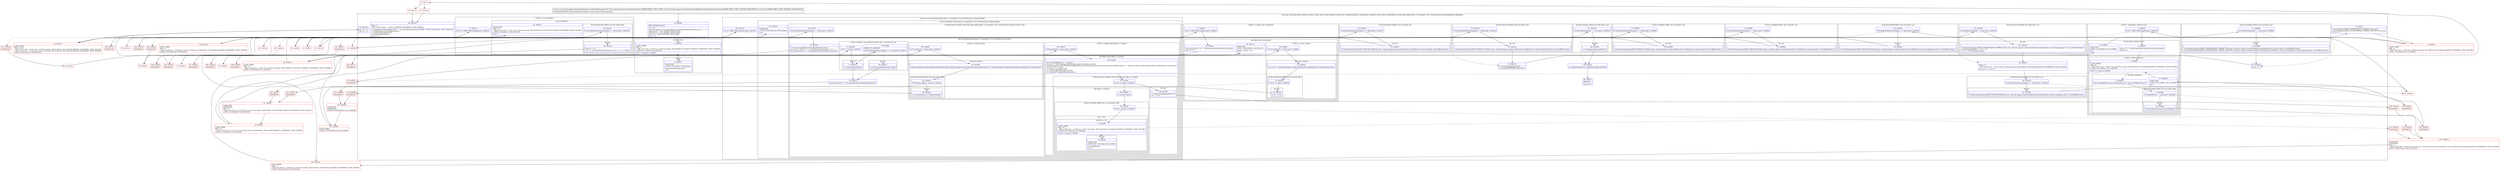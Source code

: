 digraph "CFG forandroid.support.media.ExifInterface.writeExifSegment(Landroid\/support\/media\/ExifInterface$ByteOrderedDataOutputStream;I)I" {
subgraph cluster_Region_1150168905 {
label = "R(23:0|(1:2)|3|(3:6|(3:8|(1:10)(0)|11)|12)|(1:15)|(1:18)|(1:21)|(1:24)|25|(3:28|(2:31|(1:33)(0))|34)|35|(2:(1:40)(0)|41)|(1:44)|45|(1:47)|(1:50)|(1:53)|54|58|(2:(5:63|(2:66|(1:68)(2:69|(1:(1:72))(0)))|(1:77)(1:76)|78|(2:81|(1:83)(0)))(0)|85)|(1:88)|89|90)";
node [shape=record,color=blue];
Node_0 [shape=record,label="{0\:\ 0x0000|MTH_ENTER_BLOCK\l|r0 = r16\landroid.support.media.ExifInterface.ByteOrderedDataOutputStream r1 = r17\lint[] int[] r2 = new int[EXIF_TAGS.length]\lint[] int[] r3 = new int[EXIF_TAGS.length]\lint int r5 = EXIF_POINTER_TAGS.length\lint r7 = 0\l}"];
subgraph cluster_LoopRegion_1012119916 {
label = "LOOP:0: (1:2)";
node [shape=record,color=blue];
Node_1 [shape=record,label="{1\:\ 0x0013|LOOP_START\lPHI: r7 \l  PHI: (r7v1 int) = (r7v0 int), (r7v24 int) binds: [B:0:0x0000, B:2:0x0015] A[DONT_GENERATE, DONT_INLINE]\lLOOP:0: B:1:0x0013\-\>B:2:0x0015\l|if (r7 \< r5) goto L_0x0015\l}"];
subgraph cluster_Region_579085374 {
label = "R(1:2)";
node [shape=record,color=blue];
Node_2 [shape=record,label="{2\:\ 0x0015|LOOP_END\lLOOP:0: B:1:0x0013\-\>B:2:0x0015\l|removeAttribute(r8.name)\lr7++\l}"];
}
}
Node_3 [shape=record,label="{3\:\ 0x001f|removeAttribute(JPEG_INTERCHANGE_FORMAT_TAG.name)\lremoveAttribute(JPEG_INTERCHANGE_FORMAT_LENGTH_TAG.name)\lint r4 = 0\l}"];
subgraph cluster_LoopRegion_2052715160 {
label = "LOOP:1: (3:6|(3:8|(1:10)(0)|11)|12)";
node [shape=record,color=blue];
Node_5 [shape=record,label="{5\:\ 0x0031|if (r4 \< EXIF_TAGS.length) goto L_0x0033\l}"];
subgraph cluster_Region_1399801436 {
label = "R(3:6|(3:8|(1:10)(0)|11)|12)";
node [shape=record,color=blue];
Node_6 [shape=record,label="{6\:\ 0x0033|int int r7 = r0.mAttributes[r4].entrySet().toArray().length\lint r8 = 0\l}"];
subgraph cluster_LoopRegion_674611379 {
label = "LOOP:2: (3:8|(1:10)(0)|11)";
node [shape=record,color=blue];
Node_7 [shape=record,label="{7\:\ 0x0041|LOOP_START\lPHI: r8 \l  PHI: (r8v15 int) = (r8v14 int), (r8v16 int) binds: [B:6:0x0033, B:11:0x0058] A[DONT_GENERATE, DONT_INLINE]\lLOOP:2: B:7:0x0041\-\>B:11:0x0058\l|if (r8 \< r7) goto L_0x0043\l}"];
subgraph cluster_Region_264604870 {
label = "R(3:8|(1:10)(0)|11)";
node [shape=record,color=blue];
Node_8 [shape=record,label="{8\:\ 0x0043|java.util.Map$Entry java.util.Map.Entry r9 = (java.util.Map.Entry) r9\l}"];
subgraph cluster_IfRegion_3405609 {
label = "IF [B:9:0x004b] THEN: R(1:10) ELSE: R(0)";
node [shape=record,color=blue];
Node_9 [shape=record,label="{9\:\ 0x004b|if (r9.getValue() == null) goto L_0x004d\l}"];
subgraph cluster_Region_500296419 {
label = "R(1:10)";
node [shape=record,color=blue];
Node_10 [shape=record,label="{10\:\ 0x004d|r0.mAttributes[r4].remove(r9.getKey())\l}"];
}
subgraph cluster_Region_437184607 {
label = "R(0)";
node [shape=record,color=blue];
}
}
Node_11 [shape=record,label="{11\:\ 0x0058|LOOP_END\lLOOP:2: B:7:0x0041\-\>B:11:0x0058\l|r8++\l}"];
}
}
Node_12 [shape=record,label="{12\:\ 0x005b|LOOP_END\lLOOP:1: B:4:0x002e\-\>B:12:0x005b\l|r4++\l}"];
}
}
subgraph cluster_IfRegion_1469190217 {
label = "IF [B:14:0x0069] THEN: R(1:15) ELSE: null";
node [shape=record,color=blue];
Node_14 [shape=record,label="{14\:\ 0x0069|if (r0.mAttributes[1].isEmpty() == false) goto L_0x006b\l}"];
subgraph cluster_Region_1982548750 {
label = "R(1:15)";
node [shape=record,color=blue];
Node_15 [shape=record,label="{15\:\ 0x006b|r0.mAttributes[0].put(EXIF_POINTER_TAGS[1].name, android.support.media.ExifInterface.ExifAttribute.createULong(0, r0.mExifByteOrder))\l}"];
}
}
subgraph cluster_IfRegion_1889352992 {
label = "IF [B:17:0x0087] THEN: R(1:18) ELSE: null";
node [shape=record,color=blue];
Node_17 [shape=record,label="{17\:\ 0x0087|if (r0.mAttributes[2].isEmpty() == false) goto L_0x0089\l}"];
subgraph cluster_Region_498888572 {
label = "R(1:18)";
node [shape=record,color=blue];
Node_18 [shape=record,label="{18\:\ 0x0089|r0.mAttributes[0].put(EXIF_POINTER_TAGS[2].name, android.support.media.ExifInterface.ExifAttribute.createULong(0, r0.mExifByteOrder))\l}"];
}
}
subgraph cluster_IfRegion_1525359834 {
label = "IF [B:20:0x00a5] THEN: R(1:21) ELSE: null";
node [shape=record,color=blue];
Node_20 [shape=record,label="{20\:\ 0x00a5|if (r0.mAttributes[3].isEmpty() == false) goto L_0x00a7\l}"];
subgraph cluster_Region_1983145906 {
label = "R(1:21)";
node [shape=record,color=blue];
Node_21 [shape=record,label="{21\:\ 0x00a7|r0.mAttributes[1].put(EXIF_POINTER_TAGS[3].name, android.support.media.ExifInterface.ExifAttribute.createULong(0, r0.mExifByteOrder))\l}"];
}
}
subgraph cluster_IfRegion_1876504681 {
label = "IF [B:23:0x00bd] THEN: R(1:24) ELSE: null";
node [shape=record,color=blue];
Node_23 [shape=record,label="{23\:\ 0x00bd|if (r0.mHasThumbnail == true) goto L_0x00bf\l}"];
subgraph cluster_Region_299922785 {
label = "R(1:24)";
node [shape=record,color=blue];
Node_24 [shape=record,label="{24\:\ 0x00bf|r0.mAttributes[4].put(JPEG_INTERCHANGE_FORMAT_TAG.name, android.support.media.ExifInterface.ExifAttribute.createULong(0, r0.mExifByteOrder))\lr0.mAttributes[4].put(JPEG_INTERCHANGE_FORMAT_LENGTH_TAG.name, android.support.media.ExifInterface.ExifAttribute.createULong((long) r0.mThumbnailLength, r0.mExifByteOrder))\l}"];
}
}
Node_25 [shape=record,label="{25\:\ 0x00e4|int r4 = 0\l}"];
subgraph cluster_LoopRegion_519542963 {
label = "LOOP:3: (3:28|(2:31|(1:33)(0))|34)";
node [shape=record,color=blue];
Node_27 [shape=record,label="{27\:\ 0x00e8|if (r4 \< EXIF_TAGS.length) goto L_0x00ea\l}"];
subgraph cluster_Region_1296066068 {
label = "R(3:28|(2:31|(1:33)(0))|34)";
node [shape=record,color=blue];
Node_28 [shape=record,label="{28\:\ 0x00ea|java.util.Iterator r12 = r0.mAttributes[r4].entrySet().iterator()\lint r13 = 0\l}"];
subgraph cluster_LoopRegion_305028723 {
label = "LOOP:4: (2:31|(1:33)(0))";
node [shape=record,color=blue];
Node_30 [shape=record,label="{30\:\ 0x00fb|if (r12.hasNext() != false) goto L_0x00fd\l}"];
subgraph cluster_Region_382989107 {
label = "R(2:31|(1:33)(0))";
node [shape=record,color=blue];
Node_31 [shape=record,label="{31\:\ 0x00fd|int int r14 = ((android.support.media.ExifInterface.ExifAttribute) r14.getValue()).size()\l}"];
subgraph cluster_IfRegion_775055205 {
label = "IF [B:32:0x010d] THEN: R(1:33) ELSE: R(0)";
node [shape=record,color=blue];
Node_32 [shape=record,label="{32\:\ 0x010d|if (r14 \> 4) goto L_0x010f\l}"];
subgraph cluster_Region_39953172 {
label = "R(1:33)";
node [shape=record,color=blue];
Node_33 [shape=record,label="{33\:\ 0x010f|r13 += r14\l}"];
}
subgraph cluster_Region_1198699123 {
label = "R(0)";
node [shape=record,color=blue];
}
}
}
}
Node_34 [shape=record,label="{34\:\ 0x0111|LOOP_END\lLOOP:3: B:26:0x00e5\-\>B:34:0x0111\l|r3[r4] = r3[r4] + r13\lr4++\l}"];
}
}
Node_35 [shape=record,label="{35\:\ 0x0119|int r12 = 0\lint r13 = 8\l}"];
subgraph cluster_LoopRegion_722433223 {
label = "LOOP:5: (2:(1:40)(0)|41)";
node [shape=record,color=blue];
Node_37 [shape=record,label="{37\:\ 0x0121|if (r12 \< EXIF_TAGS.length) goto L_0x0123\l}"];
subgraph cluster_Region_50043484 {
label = "R(2:(1:40)(0)|41)";
node [shape=record,color=blue];
subgraph cluster_IfRegion_284159506 {
label = "IF [B:39:0x012b] THEN: R(1:40) ELSE: R(0)";
node [shape=record,color=blue];
Node_39 [shape=record,label="{39\:\ 0x012b|if (r0.mAttributes[r12].isEmpty() == false) goto L_0x012d\l}"];
subgraph cluster_Region_1223424088 {
label = "R(1:40)";
node [shape=record,color=blue];
Node_40 [shape=record,label="{40\:\ 0x012d|r2[r12] = r13\lr13 += (r0.mAttributes[r12].size() * 12) + 2 + 4 + r3[r12]\l}"];
}
subgraph cluster_Region_1636731020 {
label = "R(0)";
node [shape=record,color=blue];
}
}
Node_41 [shape=record,label="{41\:\ 0x013f|LOOP_END\lPHI: r13 \l  PHI: (r13v5 int) = (r13v1 int), (r13v6 int) binds: [B:103:0x013f, B:102:0x013f] A[DONT_GENERATE, DONT_INLINE]\lLOOP:5: B:36:0x011e\-\>B:41:0x013f\l|r12++\l}"];
}
}
subgraph cluster_IfRegion_1935127201 {
label = "IF [B:43:0x0144] THEN: R(1:44) ELSE: null";
node [shape=record,color=blue];
Node_43 [shape=record,label="{43\:\ 0x0144|if (r0.mHasThumbnail == true) goto L_0x0146\l}"];
subgraph cluster_Region_855625404 {
label = "R(1:44)";
node [shape=record,color=blue];
Node_44 [shape=record,label="{44\:\ 0x0146|r0.mAttributes[4].put(JPEG_INTERCHANGE_FORMAT_TAG.name, android.support.media.ExifInterface.ExifAttribute.createULong((long) r13, r0.mExifByteOrder))\lr0.mThumbnailOffset = r18 + r13\lr13 += r0.mThumbnailLength\l}"];
}
}
Node_45 [shape=record,label="{45\:\ 0x015f|PHI: r13 \l  PHI: (r13v2 int) = (r13v1 int), (r13v4 int) binds: [B:43:0x0144, B:44:0x0146] A[DONT_GENERATE, DONT_INLINE]\l|int int r13 = r13 + 8\l}"];
subgraph cluster_IfRegion_325760894 {
label = "IF [B:46:0x0168] THEN: R(1:47) ELSE: null";
node [shape=record,color=blue];
Node_46 [shape=record,label="{46\:\ 0x0168|if (r0.mAttributes[1].isEmpty() == false) goto L_0x016a\l}"];
subgraph cluster_Region_749232242 {
label = "R(1:47)";
node [shape=record,color=blue];
Node_47 [shape=record,label="{47\:\ 0x016a|r0.mAttributes[0].put(EXIF_POINTER_TAGS[1].name, android.support.media.ExifInterface.ExifAttribute.createULong((long) r2[1], r0.mExifByteOrder))\l}"];
}
}
subgraph cluster_IfRegion_1104772682 {
label = "IF [B:49:0x0188] THEN: R(1:50) ELSE: null";
node [shape=record,color=blue];
Node_49 [shape=record,label="{49\:\ 0x0188|if (r0.mAttributes[2].isEmpty() == false) goto L_0x018a\l}"];
subgraph cluster_Region_519622577 {
label = "R(1:50)";
node [shape=record,color=blue];
Node_50 [shape=record,label="{50\:\ 0x018a|r0.mAttributes[0].put(EXIF_POINTER_TAGS[2].name, android.support.media.ExifInterface.ExifAttribute.createULong((long) r2[2], r0.mExifByteOrder))\l}"];
}
}
subgraph cluster_IfRegion_1409700885 {
label = "IF [B:52:0x01a8] THEN: R(1:53) ELSE: null";
node [shape=record,color=blue];
Node_52 [shape=record,label="{52\:\ 0x01a8|if (r0.mAttributes[3].isEmpty() == false) goto L_0x01aa\l}"];
subgraph cluster_Region_1518234683 {
label = "R(1:53)";
node [shape=record,color=blue];
Node_53 [shape=record,label="{53\:\ 0x01aa|r0.mAttributes[1].put(EXIF_POINTER_TAGS[3].name, android.support.media.ExifInterface.ExifAttribute.createULong((long) r2[3], r0.mExifByteOrder))\l}"];
}
}
Node_54 [shape=record,label="{54\:\ 0x01c0|r1.writeUnsignedShort(r13)\lr1.write(IDENTIFIER_EXIF_APP1)\l}"];
Node_58 [shape=record,label="{58\:\ 0x01d3|PHI: r3 \l  PHI: (r3v15 short) =  binds: [] A[DONT_GENERATE, DONT_INLINE]\l|r1.writeShort(r0.mExifByteOrder == java.nio.ByteOrder.BIG_ENDIAN ? BYTE_ALIGN_MM : BYTE_ALIGN_II)\lr1.setByteOrder(r0.mExifByteOrder)\lr1.writeUnsignedShort(42)\lr1.writeUnsignedInt(8)\lint r3 = 0\l}"];
subgraph cluster_LoopRegion_1652964712 {
label = "LOOP:6: (2:(5:63|(2:66|(1:68)(2:69|(1:(1:72))(0)))|(1:77)(1:76)|78|(2:81|(1:83)(0)))(0)|85)";
node [shape=record,color=blue];
Node_60 [shape=record,label="{60\:\ 0x01e9|if (r3 \< EXIF_TAGS.length) goto L_0x01eb\l}"];
subgraph cluster_Region_1014063646 {
label = "R(2:(5:63|(2:66|(1:68)(2:69|(1:(1:72))(0)))|(1:77)(1:76)|78|(2:81|(1:83)(0)))(0)|85)";
node [shape=record,color=blue];
subgraph cluster_IfRegion_1392612604 {
label = "IF [B:62:0x01f3] THEN: R(5:63|(2:66|(1:68)(2:69|(1:(1:72))(0)))|(1:77)(1:76)|78|(2:81|(1:83)(0))) ELSE: R(0)";
node [shape=record,color=blue];
Node_62 [shape=record,label="{62\:\ 0x01f3|if (r0.mAttributes[r3].isEmpty() == false) goto L_0x01f5\l}"];
subgraph cluster_Region_2130423572 {
label = "R(5:63|(2:66|(1:68)(2:69|(1:(1:72))(0)))|(1:77)(1:76)|78|(2:81|(1:83)(0)))";
node [shape=record,color=blue];
Node_63 [shape=record,label="{63\:\ 0x01f5|r1.writeUnsignedShort(r0.mAttributes[r3].size())\lint int r4 = r2[r3] + 2 + (r0.mAttributes[r3].size() * 12) + 4\ljava.util.Iterator r5 = r0.mAttributes[r3].entrySet().iterator()\l}"];
subgraph cluster_LoopRegion_445261454 {
label = "LOOP:7: (2:66|(1:68)(2:69|(1:(1:72))(0)))";
node [shape=record,color=blue];
Node_65 [shape=record,label="{65\:\ 0x021f|if (r5.hasNext() != false) goto L_0x0221\l}"];
subgraph cluster_Region_1582865811 {
label = "R(2:66|(1:68)(2:69|(1:(1:72))(0)))";
node [shape=record,color=blue];
Node_66 [shape=record,label="{66\:\ 0x0221|java.util.Map$Entry r7 = r5.next()\lint int r8 = sExifTagMapsForWriting[r3].get(r7.getKey()).number\landroid.support.media.ExifInterface$ExifAttribute android.support.media.ExifInterface.ExifAttribute r7 = (android.support.media.ExifInterface.ExifAttribute) r7.getValue()\lint int r10 = r7.size()\lr1.writeUnsignedShort(r8)\lr1.writeUnsignedShort(r7.format)\lr1.writeInt(r7.numberOfComponents)\l}"];
subgraph cluster_IfRegion_609619469 {
label = "IF [B:67:0x024e] THEN: R(1:68) ELSE: R(2:69|(1:(1:72))(0))";
node [shape=record,color=blue];
Node_67 [shape=record,label="{67\:\ 0x024e|if (r10 \> 4) goto L_0x0250\l}"];
subgraph cluster_Region_312393582 {
label = "R(1:68)";
node [shape=record,color=blue];
Node_68 [shape=record,label="{68\:\ 0x0250|r1.writeUnsignedInt((long) r4)\lr4 += r10\l}"];
}
subgraph cluster_Region_668937747 {
label = "R(2:69|(1:(1:72))(0))";
node [shape=record,color=blue];
Node_69 [shape=record,label="{69\:\ 0x0256|r1.write(r7.bytes)\l}"];
subgraph cluster_IfRegion_40327107 {
label = "IF [B:70:0x025b] THEN: R(1:(1:72)) ELSE: R(0)";
node [shape=record,color=blue];
Node_70 [shape=record,label="{70\:\ 0x025b|if (r10 \< 4) goto L_0x025d\l}"];
subgraph cluster_Region_1545450470 {
label = "R(1:(1:72))";
node [shape=record,color=blue];
subgraph cluster_LoopRegion_122998877 {
label = "LOOP:8: (1:72)";
node [shape=record,color=blue];
Node_71 [shape=record,label="{71\:\ 0x025d|LOOP_START\lPHI: r10 \l  PHI: (r10v6 int) = (r10v5 int), (r10v7 int) binds: [B:70:0x025b, B:72:0x025f] A[DONT_GENERATE, DONT_INLINE]\lLOOP:8: B:71:0x025d\-\>B:72:0x025f\l|if (r10 \< 4) goto L_0x025f\l}"];
subgraph cluster_Region_75478771 {
label = "R(1:72)";
node [shape=record,color=blue];
Node_72 [shape=record,label="{72\:\ 0x025f|LOOP_END\lLOOP:8: B:71:0x025d\-\>B:72:0x025f\l|r1.writeByte(0)\lr10++\l}"];
}
}
}
subgraph cluster_Region_1455209729 {
label = "R(0)";
node [shape=record,color=blue];
}
}
}
}
}
}
subgraph cluster_IfRegion_533150222 {
label = "IF [B:73:0x0265, B:75:0x026f] THEN: R(1:77) ELSE: R(1:76)";
node [shape=record,color=blue];
Node_73 [shape=record,label="{73\:\ 0x0265|if (r3 != 0) goto L_0x027a\l}"];
Node_75 [shape=record,label="{75\:\ 0x026f|ADDED_TO_REGION\l|if (r0.mAttributes[4].isEmpty() == true) goto L_0x027a\l}"];
subgraph cluster_Region_508631018 {
label = "R(1:77)";
node [shape=record,color=blue];
Node_77 [shape=record,label="{77\:\ 0x027a|r1.writeUnsignedInt(0)\l}"];
}
subgraph cluster_Region_2043920001 {
label = "R(1:76)";
node [shape=record,color=blue];
Node_76 [shape=record,label="{76\:\ 0x0271|r1.writeUnsignedInt((long) r2[4])\l}"];
}
}
Node_78 [shape=record,label="{78\:\ 0x027f|java.util.Iterator r7 = r0.mAttributes[r3].entrySet().iterator()\l}"];
subgraph cluster_LoopRegion_813497663 {
label = "LOOP:9: (2:81|(1:83)(0))";
node [shape=record,color=blue];
Node_80 [shape=record,label="{80\:\ 0x028f|if (r7.hasNext() != false) goto L_0x0291\l}"];
subgraph cluster_Region_1291397603 {
label = "R(2:81|(1:83)(0))";
node [shape=record,color=blue];
Node_81 [shape=record,label="{81\:\ 0x0291|android.support.media.ExifInterface$ExifAttribute android.support.media.ExifInterface.ExifAttribute r8 = (android.support.media.ExifInterface.ExifAttribute) r8.getValue()\l}"];
subgraph cluster_IfRegion_2075120624 {
label = "IF [B:82:0x02a0] THEN: R(1:83) ELSE: R(0)";
node [shape=record,color=blue];
Node_82 [shape=record,label="{82\:\ 0x02a0|if (r8.bytes.length \> 4) goto L_0x02a2\l}"];
subgraph cluster_Region_656586782 {
label = "R(1:83)";
node [shape=record,color=blue];
Node_83 [shape=record,label="{83\:\ 0x02a2|r1.write(r8.bytes, 0, r8.bytes.length)\l}"];
}
subgraph cluster_Region_2072577000 {
label = "R(0)";
node [shape=record,color=blue];
}
}
}
}
}
subgraph cluster_Region_1253711356 {
label = "R(0)";
node [shape=record,color=blue];
}
}
Node_85 [shape=record,label="{85\:\ 0x02ad|LOOP_END\lLOOP:6: B:59:0x01e6\-\>B:85:0x02ad\l|r3++\l}"];
}
}
subgraph cluster_IfRegion_2044589343 {
label = "IF [B:87:0x02b3] THEN: R(1:88) ELSE: null";
node [shape=record,color=blue];
Node_87 [shape=record,label="{87\:\ 0x02b3|if (r0.mHasThumbnail == true) goto L_0x02b5\l}"];
subgraph cluster_Region_1586711079 {
label = "R(1:88)";
node [shape=record,color=blue];
Node_88 [shape=record,label="{88\:\ 0x02b5|r1.write(getThumbnailBytes())\l}"];
}
}
Node_89 [shape=record,label="{89\:\ 0x02bc|r1.setByteOrder(java.nio.ByteOrder.BIG_ENDIAN)\l}"];
Node_90 [shape=record,label="{90\:\ 0x02c1|RETURN\l|return r13\l}"];
}
Node_4 [shape=record,color=red,label="{4\:\ 0x002e|LOOP_START\lPHI: r4 \l  PHI: (r4v6 int) = (r4v5 int), (r4v64 int) binds: [B:3:0x001f, B:12:0x005b] A[DONT_GENERATE, DONT_INLINE]\lLOOP:1: B:4:0x002e\-\>B:12:0x005b\l}"];
Node_13 [shape=record,color=red,label="{13\:\ 0x005e}"];
Node_16 [shape=record,color=red,label="{16\:\ 0x007e}"];
Node_19 [shape=record,color=red,label="{19\:\ 0x009c}"];
Node_22 [shape=record,color=red,label="{22\:\ 0x00ba}"];
Node_26 [shape=record,color=red,label="{26\:\ 0x00e5|LOOP_START\lPHI: r4 \l  PHI: (r4v18 int) = (r4v17 int), (r4v53 int) binds: [B:25:0x00e4, B:34:0x0111] A[DONT_GENERATE, DONT_INLINE]\lLOOP:3: B:26:0x00e5\-\>B:34:0x0111\l}"];
Node_29 [shape=record,color=red,label="{29\:\ 0x00f7|LOOP_START\lPHI: r13 \l  PHI: (r13v8 int) = (r13v7 int), (r13v9 int) binds: [B:28:0x00ea, B:97:0x00f7] A[DONT_GENERATE, DONT_INLINE]\lLOOP:4: B:29:0x00f7\-\>B:97:0x00f7\l}"];
Node_36 [shape=record,color=red,label="{36\:\ 0x011e|LOOP_START\lPHI: r12 r13 \l  PHI: (r12v3 int) = (r12v2 int), (r12v8 int) binds: [B:35:0x0119, B:41:0x013f] A[DONT_GENERATE, DONT_INLINE]\l  PHI: (r13v1 int) = (r13v0 int), (r13v5 int) binds: [B:35:0x0119, B:41:0x013f] A[DONT_GENERATE, DONT_INLINE]\lLOOP:5: B:36:0x011e\-\>B:41:0x013f\l}"];
Node_38 [shape=record,color=red,label="{38\:\ 0x0123}"];
Node_42 [shape=record,color=red,label="{42\:\ 0x0142}"];
Node_48 [shape=record,color=red,label="{48\:\ 0x0180}"];
Node_51 [shape=record,color=red,label="{51\:\ 0x01a0}"];
Node_55 [shape=record,color=red,label="{55\:\ 0x01cc}"];
Node_56 [shape=record,color=red,label="{56\:\ 0x01ce}"];
Node_57 [shape=record,color=red,label="{57\:\ 0x01d1}"];
Node_59 [shape=record,color=red,label="{59\:\ 0x01e6|LOOP_START\lPHI: r3 \l  PHI: (r3v20 int) = (r3v19 int), (r3v21 int) binds: [B:58:0x01d3, B:85:0x02ad] A[DONT_GENERATE, DONT_INLINE]\lLOOP:6: B:59:0x01e6\-\>B:85:0x02ad\l}"];
Node_61 [shape=record,color=red,label="{61\:\ 0x01eb}"];
Node_64 [shape=record,color=red,label="{64\:\ 0x021b|LOOP_START\lPHI: r4 \l  PHI: (r4v34 int) = (r4v33 int), (r4v42 int) binds: [B:63:0x01f5, B:107:0x021b] A[DONT_GENERATE, DONT_INLINE]\lLOOP:7: B:64:0x021b\-\>B:107:0x021b\l}"];
Node_74 [shape=record,color=red,label="{74\:\ 0x0267}"];
Node_79 [shape=record,color=red,label="{79\:\ 0x028b|LOOP_START\lLOOP:9: B:79:0x028b\-\>B:112:0x028b\l}"];
Node_84 [shape=record,color=red,label="{84\:\ 0x02ab}"];
Node_86 [shape=record,color=red,label="{86\:\ 0x02b1}"];
Node_91 [shape=record,color=red,label="{91\:\ 0x001f|SYNTHETIC\l}"];
Node_92 [shape=record,color=red,label="{92\:\ 0x005e|SYNTHETIC\l}"];
Node_93 [shape=record,color=red,label="{93\:\ 0x005b|SYNTHETIC\l}"];
Node_94 [shape=record,color=red,label="{94\:\ 0x0058|SYNTHETIC\l}"];
Node_95 [shape=record,color=red,label="{95\:\ 0x0058|SYNTHETIC\l}"];
Node_96 [shape=record,color=red,label="{96\:\ 0x0119|SYNTHETIC\l}"];
Node_97 [shape=record,color=red,label="{97\:\ 0x00f7|LOOP_END\lSYNTHETIC\lPHI: r13 \l  PHI: (r13v9 int) = (r13v8 int), (r13v10 int) binds: [B:99:0x00f7, B:100:0x00f7] A[DONT_GENERATE, DONT_INLINE]\lLOOP:4: B:29:0x00f7\-\>B:97:0x00f7\l}"];
Node_98 [shape=record,color=red,label="{98\:\ 0x0111|SYNTHETIC\l}"];
Node_99 [shape=record,color=red,label="{99\:\ 0x00f7|SYNTHETIC\l}"];
Node_100 [shape=record,color=red,label="{100\:\ 0x00f7|SYNTHETIC\l}"];
Node_101 [shape=record,color=red,label="{101\:\ 0x0142|SYNTHETIC\l}"];
Node_102 [shape=record,color=red,label="{102\:\ 0x013f|SYNTHETIC\l}"];
Node_103 [shape=record,color=red,label="{103\:\ 0x013f|SYNTHETIC\l}"];
Node_104 [shape=record,color=red,label="{104\:\ 0x02b1|SYNTHETIC\l}"];
Node_105 [shape=record,color=red,label="{105\:\ 0x02ad|SYNTHETIC\l}"];
Node_106 [shape=record,color=red,label="{106\:\ 0x02ad|SYNTHETIC\l}"];
Node_107 [shape=record,color=red,label="{107\:\ 0x021b|LOOP_END\lSYNTHETIC\lPHI: r4 \l  PHI: (r4v42 int) = (r4v34 int), (r4v34 int), (r4v43 int) binds: [B:110:0x021b, B:111:0x021b, B:109:0x021b] A[DONT_GENERATE, DONT_INLINE]\lLOOP:7: B:64:0x021b\-\>B:107:0x021b\l}"];
Node_108 [shape=record,color=red,label="{108\:\ 0x0265|SYNTHETIC\l}"];
Node_109 [shape=record,color=red,label="{109\:\ 0x021b|SYNTHETIC\l}"];
Node_110 [shape=record,color=red,label="{110\:\ 0x021b|SYNTHETIC\l}"];
Node_111 [shape=record,color=red,label="{111\:\ 0x021b|SYNTHETIC\l}"];
Node_112 [shape=record,color=red,label="{112\:\ 0x028b|LOOP_END\lSYNTHETIC\lLOOP:9: B:79:0x028b\-\>B:112:0x028b\l}"];
Node_113 [shape=record,color=red,label="{113\:\ 0x028b|SYNTHETIC\l}"];
Node_114 [shape=record,color=red,label="{114\:\ 0x028b|SYNTHETIC\l}"];
MethodNode[shape=record,label="{private int android.support.media.ExifInterface.writeExifSegment((r16v0 'this' android.support.media.ExifInterface A[IMMUTABLE_TYPE, THIS]), (r17v0 android.support.media.ExifInterface$ByteOrderedDataOutputStream A[IMMUTABLE_TYPE, METHOD_ARGUMENT]), (r18v0 int A[IMMUTABLE_TYPE, METHOD_ARGUMENT]))  | Annotation[SYSTEM, dalvik.annotation.Throws, \{value=[java.io.IOException]\}]\l}"];
MethodNode -> Node_0;
Node_0 -> Node_1;
Node_1 -> Node_2;
Node_1 -> Node_91[style=dashed];
Node_2 -> Node_1;
Node_3 -> Node_4;
Node_5 -> Node_6;
Node_5 -> Node_92[style=dashed];
Node_6 -> Node_7;
Node_7 -> Node_8;
Node_7 -> Node_93[style=dashed];
Node_8 -> Node_9;
Node_9 -> Node_10;
Node_9 -> Node_95[style=dashed];
Node_10 -> Node_94;
Node_11 -> Node_7;
Node_12 -> Node_4;
Node_14 -> Node_15;
Node_14 -> Node_16[style=dashed];
Node_15 -> Node_16;
Node_17 -> Node_18;
Node_17 -> Node_19[style=dashed];
Node_18 -> Node_19;
Node_20 -> Node_21;
Node_20 -> Node_22[style=dashed];
Node_21 -> Node_22;
Node_23 -> Node_24;
Node_23 -> Node_25[style=dashed];
Node_24 -> Node_25;
Node_25 -> Node_26;
Node_27 -> Node_28;
Node_27 -> Node_96[style=dashed];
Node_28 -> Node_29;
Node_30 -> Node_31;
Node_30 -> Node_98[style=dashed];
Node_31 -> Node_32;
Node_32 -> Node_33;
Node_32 -> Node_99[style=dashed];
Node_33 -> Node_100;
Node_34 -> Node_26;
Node_35 -> Node_36;
Node_37 -> Node_38;
Node_37 -> Node_101[style=dashed];
Node_39 -> Node_40;
Node_39 -> Node_103[style=dashed];
Node_40 -> Node_102;
Node_41 -> Node_36;
Node_43 -> Node_44;
Node_43 -> Node_45[style=dashed];
Node_44 -> Node_45;
Node_45 -> Node_46;
Node_46 -> Node_47;
Node_46 -> Node_48[style=dashed];
Node_47 -> Node_48;
Node_49 -> Node_50;
Node_49 -> Node_51[style=dashed];
Node_50 -> Node_51;
Node_52 -> Node_53;
Node_52 -> Node_54[style=dashed];
Node_53 -> Node_54;
Node_54 -> Node_55;
Node_58 -> Node_59;
Node_60 -> Node_61;
Node_60 -> Node_104[style=dashed];
Node_62 -> Node_63;
Node_62 -> Node_84[style=dashed];
Node_63 -> Node_64;
Node_65 -> Node_66;
Node_65 -> Node_108[style=dashed];
Node_66 -> Node_67;
Node_67 -> Node_68;
Node_67 -> Node_69[style=dashed];
Node_68 -> Node_109;
Node_69 -> Node_70;
Node_70 -> Node_71;
Node_70 -> Node_110[style=dashed];
Node_71 -> Node_72;
Node_71 -> Node_111[style=dashed];
Node_72 -> Node_71;
Node_73 -> Node_74[style=dashed];
Node_73 -> Node_77;
Node_75 -> Node_76[style=dashed];
Node_75 -> Node_77;
Node_77 -> Node_78;
Node_76 -> Node_78;
Node_78 -> Node_79;
Node_80 -> Node_81;
Node_80 -> Node_106[style=dashed];
Node_81 -> Node_82;
Node_82 -> Node_83;
Node_82 -> Node_113[style=dashed];
Node_83 -> Node_114;
Node_85 -> Node_59;
Node_87 -> Node_88;
Node_87 -> Node_89[style=dashed];
Node_88 -> Node_89;
Node_89 -> Node_90;
Node_4 -> Node_5;
Node_13 -> Node_14;
Node_16 -> Node_17;
Node_19 -> Node_20;
Node_22 -> Node_23;
Node_26 -> Node_27;
Node_29 -> Node_30;
Node_36 -> Node_37;
Node_38 -> Node_39;
Node_42 -> Node_43;
Node_48 -> Node_49;
Node_51 -> Node_52;
Node_55 -> Node_56;
Node_55 -> Node_57;
Node_56 -> Node_58;
Node_57 -> Node_58;
Node_59 -> Node_60;
Node_61 -> Node_62;
Node_64 -> Node_65;
Node_74 -> Node_75;
Node_79 -> Node_80;
Node_84 -> Node_105;
Node_86 -> Node_87;
Node_91 -> Node_3;
Node_92 -> Node_13;
Node_93 -> Node_12;
Node_94 -> Node_11;
Node_95 -> Node_11;
Node_96 -> Node_35;
Node_97 -> Node_29;
Node_98 -> Node_34;
Node_99 -> Node_97;
Node_100 -> Node_97;
Node_101 -> Node_42;
Node_102 -> Node_41;
Node_103 -> Node_41;
Node_104 -> Node_86;
Node_105 -> Node_85;
Node_106 -> Node_85;
Node_107 -> Node_64;
Node_108 -> Node_73;
Node_109 -> Node_107;
Node_110 -> Node_107;
Node_111 -> Node_107;
Node_112 -> Node_79;
Node_113 -> Node_112;
Node_114 -> Node_112;
}

